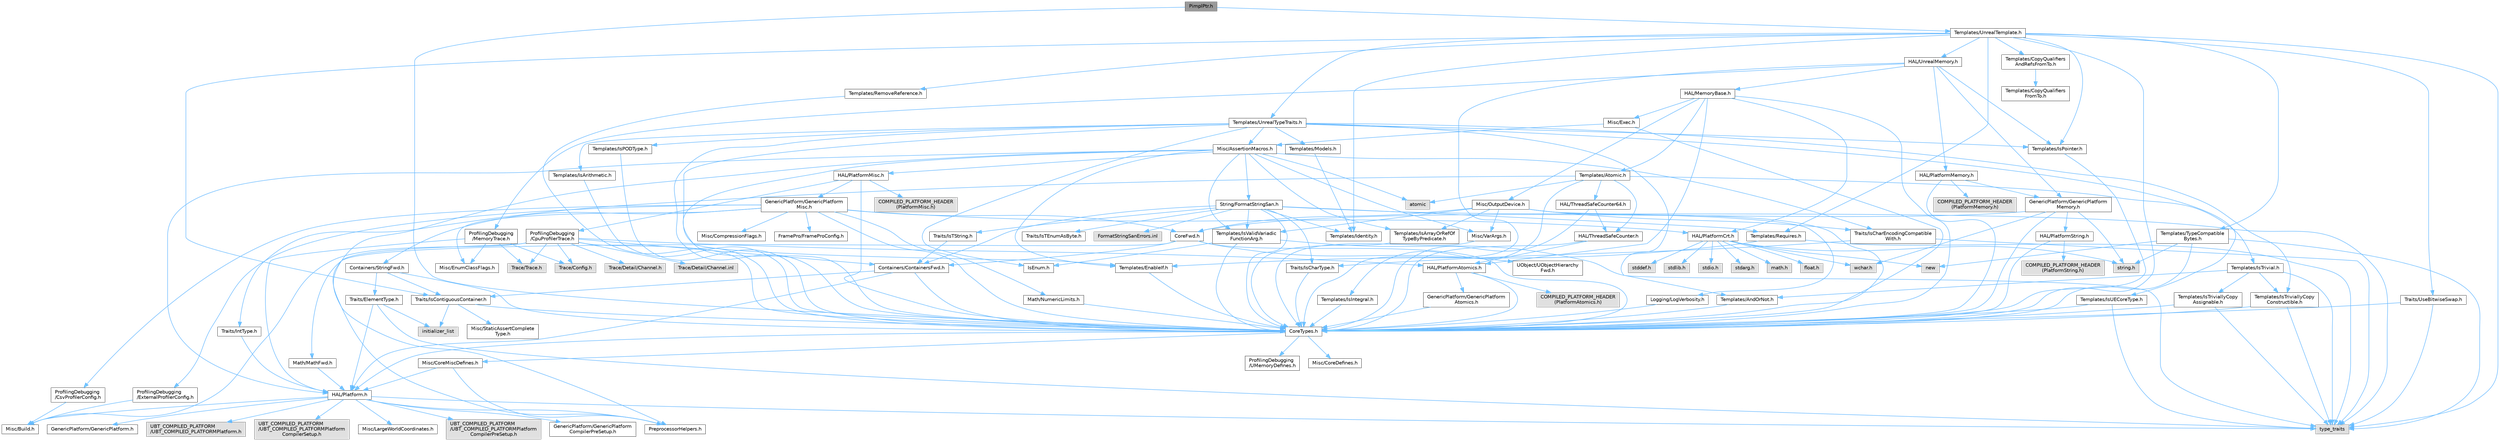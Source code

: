 digraph "PimplPtr.h"
{
 // INTERACTIVE_SVG=YES
 // LATEX_PDF_SIZE
  bgcolor="transparent";
  edge [fontname=Helvetica,fontsize=10,labelfontname=Helvetica,labelfontsize=10];
  node [fontname=Helvetica,fontsize=10,shape=box,height=0.2,width=0.4];
  Node1 [id="Node000001",label="PimplPtr.h",height=0.2,width=0.4,color="gray40", fillcolor="grey60", style="filled", fontcolor="black",tooltip=" "];
  Node1 -> Node2 [id="edge1_Node000001_Node000002",color="steelblue1",style="solid",tooltip=" "];
  Node2 [id="Node000002",label="CoreTypes.h",height=0.2,width=0.4,color="grey40", fillcolor="white", style="filled",URL="$dc/dec/CoreTypes_8h.html",tooltip=" "];
  Node2 -> Node3 [id="edge2_Node000002_Node000003",color="steelblue1",style="solid",tooltip=" "];
  Node3 [id="Node000003",label="HAL/Platform.h",height=0.2,width=0.4,color="grey40", fillcolor="white", style="filled",URL="$d9/dd0/Platform_8h.html",tooltip=" "];
  Node3 -> Node4 [id="edge3_Node000003_Node000004",color="steelblue1",style="solid",tooltip=" "];
  Node4 [id="Node000004",label="Misc/Build.h",height=0.2,width=0.4,color="grey40", fillcolor="white", style="filled",URL="$d3/dbb/Build_8h.html",tooltip=" "];
  Node3 -> Node5 [id="edge4_Node000003_Node000005",color="steelblue1",style="solid",tooltip=" "];
  Node5 [id="Node000005",label="Misc/LargeWorldCoordinates.h",height=0.2,width=0.4,color="grey40", fillcolor="white", style="filled",URL="$d2/dcb/LargeWorldCoordinates_8h.html",tooltip=" "];
  Node3 -> Node6 [id="edge5_Node000003_Node000006",color="steelblue1",style="solid",tooltip=" "];
  Node6 [id="Node000006",label="type_traits",height=0.2,width=0.4,color="grey60", fillcolor="#E0E0E0", style="filled",tooltip=" "];
  Node3 -> Node7 [id="edge6_Node000003_Node000007",color="steelblue1",style="solid",tooltip=" "];
  Node7 [id="Node000007",label="PreprocessorHelpers.h",height=0.2,width=0.4,color="grey40", fillcolor="white", style="filled",URL="$db/ddb/PreprocessorHelpers_8h.html",tooltip=" "];
  Node3 -> Node8 [id="edge7_Node000003_Node000008",color="steelblue1",style="solid",tooltip=" "];
  Node8 [id="Node000008",label="UBT_COMPILED_PLATFORM\l/UBT_COMPILED_PLATFORMPlatform\lCompilerPreSetup.h",height=0.2,width=0.4,color="grey60", fillcolor="#E0E0E0", style="filled",tooltip=" "];
  Node3 -> Node9 [id="edge8_Node000003_Node000009",color="steelblue1",style="solid",tooltip=" "];
  Node9 [id="Node000009",label="GenericPlatform/GenericPlatform\lCompilerPreSetup.h",height=0.2,width=0.4,color="grey40", fillcolor="white", style="filled",URL="$d9/dc8/GenericPlatformCompilerPreSetup_8h.html",tooltip=" "];
  Node3 -> Node10 [id="edge9_Node000003_Node000010",color="steelblue1",style="solid",tooltip=" "];
  Node10 [id="Node000010",label="GenericPlatform/GenericPlatform.h",height=0.2,width=0.4,color="grey40", fillcolor="white", style="filled",URL="$d6/d84/GenericPlatform_8h.html",tooltip=" "];
  Node3 -> Node11 [id="edge10_Node000003_Node000011",color="steelblue1",style="solid",tooltip=" "];
  Node11 [id="Node000011",label="UBT_COMPILED_PLATFORM\l/UBT_COMPILED_PLATFORMPlatform.h",height=0.2,width=0.4,color="grey60", fillcolor="#E0E0E0", style="filled",tooltip=" "];
  Node3 -> Node12 [id="edge11_Node000003_Node000012",color="steelblue1",style="solid",tooltip=" "];
  Node12 [id="Node000012",label="UBT_COMPILED_PLATFORM\l/UBT_COMPILED_PLATFORMPlatform\lCompilerSetup.h",height=0.2,width=0.4,color="grey60", fillcolor="#E0E0E0", style="filled",tooltip=" "];
  Node2 -> Node13 [id="edge12_Node000002_Node000013",color="steelblue1",style="solid",tooltip=" "];
  Node13 [id="Node000013",label="ProfilingDebugging\l/UMemoryDefines.h",height=0.2,width=0.4,color="grey40", fillcolor="white", style="filled",URL="$d2/da2/UMemoryDefines_8h.html",tooltip=" "];
  Node2 -> Node14 [id="edge13_Node000002_Node000014",color="steelblue1",style="solid",tooltip=" "];
  Node14 [id="Node000014",label="Misc/CoreMiscDefines.h",height=0.2,width=0.4,color="grey40", fillcolor="white", style="filled",URL="$da/d38/CoreMiscDefines_8h.html",tooltip=" "];
  Node14 -> Node3 [id="edge14_Node000014_Node000003",color="steelblue1",style="solid",tooltip=" "];
  Node14 -> Node7 [id="edge15_Node000014_Node000007",color="steelblue1",style="solid",tooltip=" "];
  Node2 -> Node15 [id="edge16_Node000002_Node000015",color="steelblue1",style="solid",tooltip=" "];
  Node15 [id="Node000015",label="Misc/CoreDefines.h",height=0.2,width=0.4,color="grey40", fillcolor="white", style="filled",URL="$d3/dd2/CoreDefines_8h.html",tooltip=" "];
  Node1 -> Node16 [id="edge17_Node000001_Node000016",color="steelblue1",style="solid",tooltip=" "];
  Node16 [id="Node000016",label="Templates/UnrealTemplate.h",height=0.2,width=0.4,color="grey40", fillcolor="white", style="filled",URL="$d4/d24/UnrealTemplate_8h.html",tooltip=" "];
  Node16 -> Node2 [id="edge18_Node000016_Node000002",color="steelblue1",style="solid",tooltip=" "];
  Node16 -> Node17 [id="edge19_Node000016_Node000017",color="steelblue1",style="solid",tooltip=" "];
  Node17 [id="Node000017",label="Templates/IsPointer.h",height=0.2,width=0.4,color="grey40", fillcolor="white", style="filled",URL="$d7/d05/IsPointer_8h.html",tooltip=" "];
  Node17 -> Node2 [id="edge20_Node000017_Node000002",color="steelblue1",style="solid",tooltip=" "];
  Node16 -> Node18 [id="edge21_Node000016_Node000018",color="steelblue1",style="solid",tooltip=" "];
  Node18 [id="Node000018",label="HAL/UnrealMemory.h",height=0.2,width=0.4,color="grey40", fillcolor="white", style="filled",URL="$d9/d96/UnrealMemory_8h.html",tooltip=" "];
  Node18 -> Node2 [id="edge22_Node000018_Node000002",color="steelblue1",style="solid",tooltip=" "];
  Node18 -> Node19 [id="edge23_Node000018_Node000019",color="steelblue1",style="solid",tooltip=" "];
  Node19 [id="Node000019",label="GenericPlatform/GenericPlatform\lMemory.h",height=0.2,width=0.4,color="grey40", fillcolor="white", style="filled",URL="$dd/d22/GenericPlatformMemory_8h.html",tooltip=" "];
  Node19 -> Node20 [id="edge24_Node000019_Node000020",color="steelblue1",style="solid",tooltip=" "];
  Node20 [id="Node000020",label="CoreFwd.h",height=0.2,width=0.4,color="grey40", fillcolor="white", style="filled",URL="$d1/d1e/CoreFwd_8h.html",tooltip=" "];
  Node20 -> Node2 [id="edge25_Node000020_Node000002",color="steelblue1",style="solid",tooltip=" "];
  Node20 -> Node21 [id="edge26_Node000020_Node000021",color="steelblue1",style="solid",tooltip=" "];
  Node21 [id="Node000021",label="Containers/ContainersFwd.h",height=0.2,width=0.4,color="grey40", fillcolor="white", style="filled",URL="$d4/d0a/ContainersFwd_8h.html",tooltip=" "];
  Node21 -> Node3 [id="edge27_Node000021_Node000003",color="steelblue1",style="solid",tooltip=" "];
  Node21 -> Node2 [id="edge28_Node000021_Node000002",color="steelblue1",style="solid",tooltip=" "];
  Node21 -> Node22 [id="edge29_Node000021_Node000022",color="steelblue1",style="solid",tooltip=" "];
  Node22 [id="Node000022",label="Traits/IsContiguousContainer.h",height=0.2,width=0.4,color="grey40", fillcolor="white", style="filled",URL="$d5/d3c/IsContiguousContainer_8h.html",tooltip=" "];
  Node22 -> Node2 [id="edge30_Node000022_Node000002",color="steelblue1",style="solid",tooltip=" "];
  Node22 -> Node23 [id="edge31_Node000022_Node000023",color="steelblue1",style="solid",tooltip=" "];
  Node23 [id="Node000023",label="Misc/StaticAssertComplete\lType.h",height=0.2,width=0.4,color="grey40", fillcolor="white", style="filled",URL="$d5/d4e/StaticAssertCompleteType_8h.html",tooltip=" "];
  Node22 -> Node24 [id="edge32_Node000022_Node000024",color="steelblue1",style="solid",tooltip=" "];
  Node24 [id="Node000024",label="initializer_list",height=0.2,width=0.4,color="grey60", fillcolor="#E0E0E0", style="filled",tooltip=" "];
  Node20 -> Node25 [id="edge33_Node000020_Node000025",color="steelblue1",style="solid",tooltip=" "];
  Node25 [id="Node000025",label="Math/MathFwd.h",height=0.2,width=0.4,color="grey40", fillcolor="white", style="filled",URL="$d2/d10/MathFwd_8h.html",tooltip=" "];
  Node25 -> Node3 [id="edge34_Node000025_Node000003",color="steelblue1",style="solid",tooltip=" "];
  Node20 -> Node26 [id="edge35_Node000020_Node000026",color="steelblue1",style="solid",tooltip=" "];
  Node26 [id="Node000026",label="UObject/UObjectHierarchy\lFwd.h",height=0.2,width=0.4,color="grey40", fillcolor="white", style="filled",URL="$d3/d13/UObjectHierarchyFwd_8h.html",tooltip=" "];
  Node19 -> Node2 [id="edge36_Node000019_Node000002",color="steelblue1",style="solid",tooltip=" "];
  Node19 -> Node27 [id="edge37_Node000019_Node000027",color="steelblue1",style="solid",tooltip=" "];
  Node27 [id="Node000027",label="HAL/PlatformString.h",height=0.2,width=0.4,color="grey40", fillcolor="white", style="filled",URL="$db/db5/PlatformString_8h.html",tooltip=" "];
  Node27 -> Node2 [id="edge38_Node000027_Node000002",color="steelblue1",style="solid",tooltip=" "];
  Node27 -> Node28 [id="edge39_Node000027_Node000028",color="steelblue1",style="solid",tooltip=" "];
  Node28 [id="Node000028",label="COMPILED_PLATFORM_HEADER\l(PlatformString.h)",height=0.2,width=0.4,color="grey60", fillcolor="#E0E0E0", style="filled",tooltip=" "];
  Node19 -> Node29 [id="edge40_Node000019_Node000029",color="steelblue1",style="solid",tooltip=" "];
  Node29 [id="Node000029",label="string.h",height=0.2,width=0.4,color="grey60", fillcolor="#E0E0E0", style="filled",tooltip=" "];
  Node19 -> Node30 [id="edge41_Node000019_Node000030",color="steelblue1",style="solid",tooltip=" "];
  Node30 [id="Node000030",label="wchar.h",height=0.2,width=0.4,color="grey60", fillcolor="#E0E0E0", style="filled",tooltip=" "];
  Node18 -> Node31 [id="edge42_Node000018_Node000031",color="steelblue1",style="solid",tooltip=" "];
  Node31 [id="Node000031",label="HAL/MemoryBase.h",height=0.2,width=0.4,color="grey40", fillcolor="white", style="filled",URL="$d6/d9f/MemoryBase_8h.html",tooltip=" "];
  Node31 -> Node2 [id="edge43_Node000031_Node000002",color="steelblue1",style="solid",tooltip=" "];
  Node31 -> Node32 [id="edge44_Node000031_Node000032",color="steelblue1",style="solid",tooltip=" "];
  Node32 [id="Node000032",label="HAL/PlatformAtomics.h",height=0.2,width=0.4,color="grey40", fillcolor="white", style="filled",URL="$d3/d36/PlatformAtomics_8h.html",tooltip=" "];
  Node32 -> Node2 [id="edge45_Node000032_Node000002",color="steelblue1",style="solid",tooltip=" "];
  Node32 -> Node33 [id="edge46_Node000032_Node000033",color="steelblue1",style="solid",tooltip=" "];
  Node33 [id="Node000033",label="GenericPlatform/GenericPlatform\lAtomics.h",height=0.2,width=0.4,color="grey40", fillcolor="white", style="filled",URL="$da/d72/GenericPlatformAtomics_8h.html",tooltip=" "];
  Node33 -> Node2 [id="edge47_Node000033_Node000002",color="steelblue1",style="solid",tooltip=" "];
  Node32 -> Node34 [id="edge48_Node000032_Node000034",color="steelblue1",style="solid",tooltip=" "];
  Node34 [id="Node000034",label="COMPILED_PLATFORM_HEADER\l(PlatformAtomics.h)",height=0.2,width=0.4,color="grey60", fillcolor="#E0E0E0", style="filled",tooltip=" "];
  Node31 -> Node35 [id="edge49_Node000031_Node000035",color="steelblue1",style="solid",tooltip=" "];
  Node35 [id="Node000035",label="HAL/PlatformCrt.h",height=0.2,width=0.4,color="grey40", fillcolor="white", style="filled",URL="$d8/d75/PlatformCrt_8h.html",tooltip=" "];
  Node35 -> Node36 [id="edge50_Node000035_Node000036",color="steelblue1",style="solid",tooltip=" "];
  Node36 [id="Node000036",label="new",height=0.2,width=0.4,color="grey60", fillcolor="#E0E0E0", style="filled",tooltip=" "];
  Node35 -> Node30 [id="edge51_Node000035_Node000030",color="steelblue1",style="solid",tooltip=" "];
  Node35 -> Node37 [id="edge52_Node000035_Node000037",color="steelblue1",style="solid",tooltip=" "];
  Node37 [id="Node000037",label="stddef.h",height=0.2,width=0.4,color="grey60", fillcolor="#E0E0E0", style="filled",tooltip=" "];
  Node35 -> Node38 [id="edge53_Node000035_Node000038",color="steelblue1",style="solid",tooltip=" "];
  Node38 [id="Node000038",label="stdlib.h",height=0.2,width=0.4,color="grey60", fillcolor="#E0E0E0", style="filled",tooltip=" "];
  Node35 -> Node39 [id="edge54_Node000035_Node000039",color="steelblue1",style="solid",tooltip=" "];
  Node39 [id="Node000039",label="stdio.h",height=0.2,width=0.4,color="grey60", fillcolor="#E0E0E0", style="filled",tooltip=" "];
  Node35 -> Node40 [id="edge55_Node000035_Node000040",color="steelblue1",style="solid",tooltip=" "];
  Node40 [id="Node000040",label="stdarg.h",height=0.2,width=0.4,color="grey60", fillcolor="#E0E0E0", style="filled",tooltip=" "];
  Node35 -> Node41 [id="edge56_Node000035_Node000041",color="steelblue1",style="solid",tooltip=" "];
  Node41 [id="Node000041",label="math.h",height=0.2,width=0.4,color="grey60", fillcolor="#E0E0E0", style="filled",tooltip=" "];
  Node35 -> Node42 [id="edge57_Node000035_Node000042",color="steelblue1",style="solid",tooltip=" "];
  Node42 [id="Node000042",label="float.h",height=0.2,width=0.4,color="grey60", fillcolor="#E0E0E0", style="filled",tooltip=" "];
  Node35 -> Node29 [id="edge58_Node000035_Node000029",color="steelblue1",style="solid",tooltip=" "];
  Node31 -> Node43 [id="edge59_Node000031_Node000043",color="steelblue1",style="solid",tooltip=" "];
  Node43 [id="Node000043",label="Misc/Exec.h",height=0.2,width=0.4,color="grey40", fillcolor="white", style="filled",URL="$de/ddb/Exec_8h.html",tooltip=" "];
  Node43 -> Node2 [id="edge60_Node000043_Node000002",color="steelblue1",style="solid",tooltip=" "];
  Node43 -> Node44 [id="edge61_Node000043_Node000044",color="steelblue1",style="solid",tooltip=" "];
  Node44 [id="Node000044",label="Misc/AssertionMacros.h",height=0.2,width=0.4,color="grey40", fillcolor="white", style="filled",URL="$d0/dfa/AssertionMacros_8h.html",tooltip=" "];
  Node44 -> Node2 [id="edge62_Node000044_Node000002",color="steelblue1",style="solid",tooltip=" "];
  Node44 -> Node3 [id="edge63_Node000044_Node000003",color="steelblue1",style="solid",tooltip=" "];
  Node44 -> Node45 [id="edge64_Node000044_Node000045",color="steelblue1",style="solid",tooltip=" "];
  Node45 [id="Node000045",label="HAL/PlatformMisc.h",height=0.2,width=0.4,color="grey40", fillcolor="white", style="filled",URL="$d0/df5/PlatformMisc_8h.html",tooltip=" "];
  Node45 -> Node2 [id="edge65_Node000045_Node000002",color="steelblue1",style="solid",tooltip=" "];
  Node45 -> Node46 [id="edge66_Node000045_Node000046",color="steelblue1",style="solid",tooltip=" "];
  Node46 [id="Node000046",label="GenericPlatform/GenericPlatform\lMisc.h",height=0.2,width=0.4,color="grey40", fillcolor="white", style="filled",URL="$db/d9a/GenericPlatformMisc_8h.html",tooltip=" "];
  Node46 -> Node47 [id="edge67_Node000046_Node000047",color="steelblue1",style="solid",tooltip=" "];
  Node47 [id="Node000047",label="Containers/StringFwd.h",height=0.2,width=0.4,color="grey40", fillcolor="white", style="filled",URL="$df/d37/StringFwd_8h.html",tooltip=" "];
  Node47 -> Node2 [id="edge68_Node000047_Node000002",color="steelblue1",style="solid",tooltip=" "];
  Node47 -> Node48 [id="edge69_Node000047_Node000048",color="steelblue1",style="solid",tooltip=" "];
  Node48 [id="Node000048",label="Traits/ElementType.h",height=0.2,width=0.4,color="grey40", fillcolor="white", style="filled",URL="$d5/d4f/ElementType_8h.html",tooltip=" "];
  Node48 -> Node3 [id="edge70_Node000048_Node000003",color="steelblue1",style="solid",tooltip=" "];
  Node48 -> Node24 [id="edge71_Node000048_Node000024",color="steelblue1",style="solid",tooltip=" "];
  Node48 -> Node6 [id="edge72_Node000048_Node000006",color="steelblue1",style="solid",tooltip=" "];
  Node47 -> Node22 [id="edge73_Node000047_Node000022",color="steelblue1",style="solid",tooltip=" "];
  Node46 -> Node20 [id="edge74_Node000046_Node000020",color="steelblue1",style="solid",tooltip=" "];
  Node46 -> Node2 [id="edge75_Node000046_Node000002",color="steelblue1",style="solid",tooltip=" "];
  Node46 -> Node49 [id="edge76_Node000046_Node000049",color="steelblue1",style="solid",tooltip=" "];
  Node49 [id="Node000049",label="FramePro/FrameProConfig.h",height=0.2,width=0.4,color="grey40", fillcolor="white", style="filled",URL="$d7/d90/FrameProConfig_8h.html",tooltip=" "];
  Node46 -> Node35 [id="edge77_Node000046_Node000035",color="steelblue1",style="solid",tooltip=" "];
  Node46 -> Node50 [id="edge78_Node000046_Node000050",color="steelblue1",style="solid",tooltip=" "];
  Node50 [id="Node000050",label="Math/NumericLimits.h",height=0.2,width=0.4,color="grey40", fillcolor="white", style="filled",URL="$df/d1b/NumericLimits_8h.html",tooltip=" "];
  Node50 -> Node2 [id="edge79_Node000050_Node000002",color="steelblue1",style="solid",tooltip=" "];
  Node46 -> Node51 [id="edge80_Node000046_Node000051",color="steelblue1",style="solid",tooltip=" "];
  Node51 [id="Node000051",label="Misc/CompressionFlags.h",height=0.2,width=0.4,color="grey40", fillcolor="white", style="filled",URL="$d9/d76/CompressionFlags_8h.html",tooltip=" "];
  Node46 -> Node52 [id="edge81_Node000046_Node000052",color="steelblue1",style="solid",tooltip=" "];
  Node52 [id="Node000052",label="Misc/EnumClassFlags.h",height=0.2,width=0.4,color="grey40", fillcolor="white", style="filled",URL="$d8/de7/EnumClassFlags_8h.html",tooltip=" "];
  Node46 -> Node53 [id="edge82_Node000046_Node000053",color="steelblue1",style="solid",tooltip=" "];
  Node53 [id="Node000053",label="ProfilingDebugging\l/CsvProfilerConfig.h",height=0.2,width=0.4,color="grey40", fillcolor="white", style="filled",URL="$d3/d88/CsvProfilerConfig_8h.html",tooltip=" "];
  Node53 -> Node4 [id="edge83_Node000053_Node000004",color="steelblue1",style="solid",tooltip=" "];
  Node46 -> Node54 [id="edge84_Node000046_Node000054",color="steelblue1",style="solid",tooltip=" "];
  Node54 [id="Node000054",label="ProfilingDebugging\l/ExternalProfilerConfig.h",height=0.2,width=0.4,color="grey40", fillcolor="white", style="filled",URL="$d3/dbb/ExternalProfilerConfig_8h.html",tooltip=" "];
  Node54 -> Node4 [id="edge85_Node000054_Node000004",color="steelblue1",style="solid",tooltip=" "];
  Node45 -> Node55 [id="edge86_Node000045_Node000055",color="steelblue1",style="solid",tooltip=" "];
  Node55 [id="Node000055",label="COMPILED_PLATFORM_HEADER\l(PlatformMisc.h)",height=0.2,width=0.4,color="grey60", fillcolor="#E0E0E0", style="filled",tooltip=" "];
  Node45 -> Node56 [id="edge87_Node000045_Node000056",color="steelblue1",style="solid",tooltip=" "];
  Node56 [id="Node000056",label="ProfilingDebugging\l/CpuProfilerTrace.h",height=0.2,width=0.4,color="grey40", fillcolor="white", style="filled",URL="$da/dcb/CpuProfilerTrace_8h.html",tooltip=" "];
  Node56 -> Node2 [id="edge88_Node000056_Node000002",color="steelblue1",style="solid",tooltip=" "];
  Node56 -> Node21 [id="edge89_Node000056_Node000021",color="steelblue1",style="solid",tooltip=" "];
  Node56 -> Node32 [id="edge90_Node000056_Node000032",color="steelblue1",style="solid",tooltip=" "];
  Node56 -> Node7 [id="edge91_Node000056_Node000007",color="steelblue1",style="solid",tooltip=" "];
  Node56 -> Node4 [id="edge92_Node000056_Node000004",color="steelblue1",style="solid",tooltip=" "];
  Node56 -> Node57 [id="edge93_Node000056_Node000057",color="steelblue1",style="solid",tooltip=" "];
  Node57 [id="Node000057",label="Trace/Config.h",height=0.2,width=0.4,color="grey60", fillcolor="#E0E0E0", style="filled",tooltip=" "];
  Node56 -> Node58 [id="edge94_Node000056_Node000058",color="steelblue1",style="solid",tooltip=" "];
  Node58 [id="Node000058",label="Trace/Detail/Channel.h",height=0.2,width=0.4,color="grey60", fillcolor="#E0E0E0", style="filled",tooltip=" "];
  Node56 -> Node59 [id="edge95_Node000056_Node000059",color="steelblue1",style="solid",tooltip=" "];
  Node59 [id="Node000059",label="Trace/Detail/Channel.inl",height=0.2,width=0.4,color="grey60", fillcolor="#E0E0E0", style="filled",tooltip=" "];
  Node56 -> Node60 [id="edge96_Node000056_Node000060",color="steelblue1",style="solid",tooltip=" "];
  Node60 [id="Node000060",label="Trace/Trace.h",height=0.2,width=0.4,color="grey60", fillcolor="#E0E0E0", style="filled",tooltip=" "];
  Node44 -> Node7 [id="edge97_Node000044_Node000007",color="steelblue1",style="solid",tooltip=" "];
  Node44 -> Node61 [id="edge98_Node000044_Node000061",color="steelblue1",style="solid",tooltip=" "];
  Node61 [id="Node000061",label="Templates/EnableIf.h",height=0.2,width=0.4,color="grey40", fillcolor="white", style="filled",URL="$d7/d60/EnableIf_8h.html",tooltip=" "];
  Node61 -> Node2 [id="edge99_Node000061_Node000002",color="steelblue1",style="solid",tooltip=" "];
  Node44 -> Node62 [id="edge100_Node000044_Node000062",color="steelblue1",style="solid",tooltip=" "];
  Node62 [id="Node000062",label="Templates/IsArrayOrRefOf\lTypeByPredicate.h",height=0.2,width=0.4,color="grey40", fillcolor="white", style="filled",URL="$d6/da1/IsArrayOrRefOfTypeByPredicate_8h.html",tooltip=" "];
  Node62 -> Node2 [id="edge101_Node000062_Node000002",color="steelblue1",style="solid",tooltip=" "];
  Node44 -> Node63 [id="edge102_Node000044_Node000063",color="steelblue1",style="solid",tooltip=" "];
  Node63 [id="Node000063",label="Templates/IsValidVariadic\lFunctionArg.h",height=0.2,width=0.4,color="grey40", fillcolor="white", style="filled",URL="$d0/dc8/IsValidVariadicFunctionArg_8h.html",tooltip=" "];
  Node63 -> Node2 [id="edge103_Node000063_Node000002",color="steelblue1",style="solid",tooltip=" "];
  Node63 -> Node64 [id="edge104_Node000063_Node000064",color="steelblue1",style="solid",tooltip=" "];
  Node64 [id="Node000064",label="IsEnum.h",height=0.2,width=0.4,color="grey40", fillcolor="white", style="filled",URL="$d4/de5/IsEnum_8h.html",tooltip=" "];
  Node63 -> Node6 [id="edge105_Node000063_Node000006",color="steelblue1",style="solid",tooltip=" "];
  Node44 -> Node65 [id="edge106_Node000044_Node000065",color="steelblue1",style="solid",tooltip=" "];
  Node65 [id="Node000065",label="Traits/IsCharEncodingCompatible\lWith.h",height=0.2,width=0.4,color="grey40", fillcolor="white", style="filled",URL="$df/dd1/IsCharEncodingCompatibleWith_8h.html",tooltip=" "];
  Node65 -> Node6 [id="edge107_Node000065_Node000006",color="steelblue1",style="solid",tooltip=" "];
  Node65 -> Node66 [id="edge108_Node000065_Node000066",color="steelblue1",style="solid",tooltip=" "];
  Node66 [id="Node000066",label="Traits/IsCharType.h",height=0.2,width=0.4,color="grey40", fillcolor="white", style="filled",URL="$db/d51/IsCharType_8h.html",tooltip=" "];
  Node66 -> Node2 [id="edge109_Node000066_Node000002",color="steelblue1",style="solid",tooltip=" "];
  Node44 -> Node67 [id="edge110_Node000044_Node000067",color="steelblue1",style="solid",tooltip=" "];
  Node67 [id="Node000067",label="Misc/VarArgs.h",height=0.2,width=0.4,color="grey40", fillcolor="white", style="filled",URL="$d5/d6f/VarArgs_8h.html",tooltip=" "];
  Node67 -> Node2 [id="edge111_Node000067_Node000002",color="steelblue1",style="solid",tooltip=" "];
  Node44 -> Node68 [id="edge112_Node000044_Node000068",color="steelblue1",style="solid",tooltip=" "];
  Node68 [id="Node000068",label="String/FormatStringSan.h",height=0.2,width=0.4,color="grey40", fillcolor="white", style="filled",URL="$d3/d8b/FormatStringSan_8h.html",tooltip=" "];
  Node68 -> Node6 [id="edge113_Node000068_Node000006",color="steelblue1",style="solid",tooltip=" "];
  Node68 -> Node2 [id="edge114_Node000068_Node000002",color="steelblue1",style="solid",tooltip=" "];
  Node68 -> Node69 [id="edge115_Node000068_Node000069",color="steelblue1",style="solid",tooltip=" "];
  Node69 [id="Node000069",label="Templates/Requires.h",height=0.2,width=0.4,color="grey40", fillcolor="white", style="filled",URL="$dc/d96/Requires_8h.html",tooltip=" "];
  Node69 -> Node61 [id="edge116_Node000069_Node000061",color="steelblue1",style="solid",tooltip=" "];
  Node69 -> Node6 [id="edge117_Node000069_Node000006",color="steelblue1",style="solid",tooltip=" "];
  Node68 -> Node70 [id="edge118_Node000068_Node000070",color="steelblue1",style="solid",tooltip=" "];
  Node70 [id="Node000070",label="Templates/Identity.h",height=0.2,width=0.4,color="grey40", fillcolor="white", style="filled",URL="$d0/dd5/Identity_8h.html",tooltip=" "];
  Node68 -> Node63 [id="edge119_Node000068_Node000063",color="steelblue1",style="solid",tooltip=" "];
  Node68 -> Node66 [id="edge120_Node000068_Node000066",color="steelblue1",style="solid",tooltip=" "];
  Node68 -> Node71 [id="edge121_Node000068_Node000071",color="steelblue1",style="solid",tooltip=" "];
  Node71 [id="Node000071",label="Traits/IsTEnumAsByte.h",height=0.2,width=0.4,color="grey40", fillcolor="white", style="filled",URL="$d1/de6/IsTEnumAsByte_8h.html",tooltip=" "];
  Node68 -> Node72 [id="edge122_Node000068_Node000072",color="steelblue1",style="solid",tooltip=" "];
  Node72 [id="Node000072",label="Traits/IsTString.h",height=0.2,width=0.4,color="grey40", fillcolor="white", style="filled",URL="$d0/df8/IsTString_8h.html",tooltip=" "];
  Node72 -> Node21 [id="edge123_Node000072_Node000021",color="steelblue1",style="solid",tooltip=" "];
  Node68 -> Node21 [id="edge124_Node000068_Node000021",color="steelblue1",style="solid",tooltip=" "];
  Node68 -> Node73 [id="edge125_Node000068_Node000073",color="steelblue1",style="solid",tooltip=" "];
  Node73 [id="Node000073",label="FormatStringSanErrors.inl",height=0.2,width=0.4,color="grey60", fillcolor="#E0E0E0", style="filled",tooltip=" "];
  Node44 -> Node74 [id="edge126_Node000044_Node000074",color="steelblue1",style="solid",tooltip=" "];
  Node74 [id="Node000074",label="atomic",height=0.2,width=0.4,color="grey60", fillcolor="#E0E0E0", style="filled",tooltip=" "];
  Node31 -> Node75 [id="edge127_Node000031_Node000075",color="steelblue1",style="solid",tooltip=" "];
  Node75 [id="Node000075",label="Misc/OutputDevice.h",height=0.2,width=0.4,color="grey40", fillcolor="white", style="filled",URL="$d7/d32/OutputDevice_8h.html",tooltip=" "];
  Node75 -> Node20 [id="edge128_Node000075_Node000020",color="steelblue1",style="solid",tooltip=" "];
  Node75 -> Node2 [id="edge129_Node000075_Node000002",color="steelblue1",style="solid",tooltip=" "];
  Node75 -> Node76 [id="edge130_Node000075_Node000076",color="steelblue1",style="solid",tooltip=" "];
  Node76 [id="Node000076",label="Logging/LogVerbosity.h",height=0.2,width=0.4,color="grey40", fillcolor="white", style="filled",URL="$d2/d8f/LogVerbosity_8h.html",tooltip=" "];
  Node76 -> Node2 [id="edge131_Node000076_Node000002",color="steelblue1",style="solid",tooltip=" "];
  Node75 -> Node67 [id="edge132_Node000075_Node000067",color="steelblue1",style="solid",tooltip=" "];
  Node75 -> Node62 [id="edge133_Node000075_Node000062",color="steelblue1",style="solid",tooltip=" "];
  Node75 -> Node63 [id="edge134_Node000075_Node000063",color="steelblue1",style="solid",tooltip=" "];
  Node75 -> Node65 [id="edge135_Node000075_Node000065",color="steelblue1",style="solid",tooltip=" "];
  Node31 -> Node77 [id="edge136_Node000031_Node000077",color="steelblue1",style="solid",tooltip=" "];
  Node77 [id="Node000077",label="Templates/Atomic.h",height=0.2,width=0.4,color="grey40", fillcolor="white", style="filled",URL="$d3/d91/Atomic_8h.html",tooltip=" "];
  Node77 -> Node78 [id="edge137_Node000077_Node000078",color="steelblue1",style="solid",tooltip=" "];
  Node78 [id="Node000078",label="HAL/ThreadSafeCounter.h",height=0.2,width=0.4,color="grey40", fillcolor="white", style="filled",URL="$dc/dc9/ThreadSafeCounter_8h.html",tooltip=" "];
  Node78 -> Node2 [id="edge138_Node000078_Node000002",color="steelblue1",style="solid",tooltip=" "];
  Node78 -> Node32 [id="edge139_Node000078_Node000032",color="steelblue1",style="solid",tooltip=" "];
  Node77 -> Node79 [id="edge140_Node000077_Node000079",color="steelblue1",style="solid",tooltip=" "];
  Node79 [id="Node000079",label="HAL/ThreadSafeCounter64.h",height=0.2,width=0.4,color="grey40", fillcolor="white", style="filled",URL="$d0/d12/ThreadSafeCounter64_8h.html",tooltip=" "];
  Node79 -> Node2 [id="edge141_Node000079_Node000002",color="steelblue1",style="solid",tooltip=" "];
  Node79 -> Node78 [id="edge142_Node000079_Node000078",color="steelblue1",style="solid",tooltip=" "];
  Node77 -> Node80 [id="edge143_Node000077_Node000080",color="steelblue1",style="solid",tooltip=" "];
  Node80 [id="Node000080",label="Templates/IsIntegral.h",height=0.2,width=0.4,color="grey40", fillcolor="white", style="filled",URL="$da/d64/IsIntegral_8h.html",tooltip=" "];
  Node80 -> Node2 [id="edge144_Node000080_Node000002",color="steelblue1",style="solid",tooltip=" "];
  Node77 -> Node81 [id="edge145_Node000077_Node000081",color="steelblue1",style="solid",tooltip=" "];
  Node81 [id="Node000081",label="Templates/IsTrivial.h",height=0.2,width=0.4,color="grey40", fillcolor="white", style="filled",URL="$da/d4c/IsTrivial_8h.html",tooltip=" "];
  Node81 -> Node82 [id="edge146_Node000081_Node000082",color="steelblue1",style="solid",tooltip=" "];
  Node82 [id="Node000082",label="Templates/AndOrNot.h",height=0.2,width=0.4,color="grey40", fillcolor="white", style="filled",URL="$db/d0a/AndOrNot_8h.html",tooltip=" "];
  Node82 -> Node2 [id="edge147_Node000082_Node000002",color="steelblue1",style="solid",tooltip=" "];
  Node81 -> Node83 [id="edge148_Node000081_Node000083",color="steelblue1",style="solid",tooltip=" "];
  Node83 [id="Node000083",label="Templates/IsTriviallyCopy\lConstructible.h",height=0.2,width=0.4,color="grey40", fillcolor="white", style="filled",URL="$d3/d78/IsTriviallyCopyConstructible_8h.html",tooltip=" "];
  Node83 -> Node2 [id="edge149_Node000083_Node000002",color="steelblue1",style="solid",tooltip=" "];
  Node83 -> Node6 [id="edge150_Node000083_Node000006",color="steelblue1",style="solid",tooltip=" "];
  Node81 -> Node84 [id="edge151_Node000081_Node000084",color="steelblue1",style="solid",tooltip=" "];
  Node84 [id="Node000084",label="Templates/IsTriviallyCopy\lAssignable.h",height=0.2,width=0.4,color="grey40", fillcolor="white", style="filled",URL="$d2/df2/IsTriviallyCopyAssignable_8h.html",tooltip=" "];
  Node84 -> Node2 [id="edge152_Node000084_Node000002",color="steelblue1",style="solid",tooltip=" "];
  Node84 -> Node6 [id="edge153_Node000084_Node000006",color="steelblue1",style="solid",tooltip=" "];
  Node81 -> Node6 [id="edge154_Node000081_Node000006",color="steelblue1",style="solid",tooltip=" "];
  Node77 -> Node85 [id="edge155_Node000077_Node000085",color="steelblue1",style="solid",tooltip=" "];
  Node85 [id="Node000085",label="Traits/IntType.h",height=0.2,width=0.4,color="grey40", fillcolor="white", style="filled",URL="$d7/deb/IntType_8h.html",tooltip=" "];
  Node85 -> Node3 [id="edge156_Node000085_Node000003",color="steelblue1",style="solid",tooltip=" "];
  Node77 -> Node74 [id="edge157_Node000077_Node000074",color="steelblue1",style="solid",tooltip=" "];
  Node18 -> Node86 [id="edge158_Node000018_Node000086",color="steelblue1",style="solid",tooltip=" "];
  Node86 [id="Node000086",label="HAL/PlatformMemory.h",height=0.2,width=0.4,color="grey40", fillcolor="white", style="filled",URL="$de/d68/PlatformMemory_8h.html",tooltip=" "];
  Node86 -> Node2 [id="edge159_Node000086_Node000002",color="steelblue1",style="solid",tooltip=" "];
  Node86 -> Node19 [id="edge160_Node000086_Node000019",color="steelblue1",style="solid",tooltip=" "];
  Node86 -> Node87 [id="edge161_Node000086_Node000087",color="steelblue1",style="solid",tooltip=" "];
  Node87 [id="Node000087",label="COMPILED_PLATFORM_HEADER\l(PlatformMemory.h)",height=0.2,width=0.4,color="grey60", fillcolor="#E0E0E0", style="filled",tooltip=" "];
  Node18 -> Node88 [id="edge162_Node000018_Node000088",color="steelblue1",style="solid",tooltip=" "];
  Node88 [id="Node000088",label="ProfilingDebugging\l/MemoryTrace.h",height=0.2,width=0.4,color="grey40", fillcolor="white", style="filled",URL="$da/dd7/MemoryTrace_8h.html",tooltip=" "];
  Node88 -> Node3 [id="edge163_Node000088_Node000003",color="steelblue1",style="solid",tooltip=" "];
  Node88 -> Node52 [id="edge164_Node000088_Node000052",color="steelblue1",style="solid",tooltip=" "];
  Node88 -> Node57 [id="edge165_Node000088_Node000057",color="steelblue1",style="solid",tooltip=" "];
  Node88 -> Node60 [id="edge166_Node000088_Node000060",color="steelblue1",style="solid",tooltip=" "];
  Node18 -> Node17 [id="edge167_Node000018_Node000017",color="steelblue1",style="solid",tooltip=" "];
  Node16 -> Node89 [id="edge168_Node000016_Node000089",color="steelblue1",style="solid",tooltip=" "];
  Node89 [id="Node000089",label="Templates/CopyQualifiers\lAndRefsFromTo.h",height=0.2,width=0.4,color="grey40", fillcolor="white", style="filled",URL="$d3/db3/CopyQualifiersAndRefsFromTo_8h.html",tooltip=" "];
  Node89 -> Node90 [id="edge169_Node000089_Node000090",color="steelblue1",style="solid",tooltip=" "];
  Node90 [id="Node000090",label="Templates/CopyQualifiers\lFromTo.h",height=0.2,width=0.4,color="grey40", fillcolor="white", style="filled",URL="$d5/db4/CopyQualifiersFromTo_8h.html",tooltip=" "];
  Node16 -> Node91 [id="edge170_Node000016_Node000091",color="steelblue1",style="solid",tooltip=" "];
  Node91 [id="Node000091",label="Templates/UnrealTypeTraits.h",height=0.2,width=0.4,color="grey40", fillcolor="white", style="filled",URL="$d2/d2d/UnrealTypeTraits_8h.html",tooltip=" "];
  Node91 -> Node2 [id="edge171_Node000091_Node000002",color="steelblue1",style="solid",tooltip=" "];
  Node91 -> Node17 [id="edge172_Node000091_Node000017",color="steelblue1",style="solid",tooltip=" "];
  Node91 -> Node44 [id="edge173_Node000091_Node000044",color="steelblue1",style="solid",tooltip=" "];
  Node91 -> Node82 [id="edge174_Node000091_Node000082",color="steelblue1",style="solid",tooltip=" "];
  Node91 -> Node61 [id="edge175_Node000091_Node000061",color="steelblue1",style="solid",tooltip=" "];
  Node91 -> Node92 [id="edge176_Node000091_Node000092",color="steelblue1",style="solid",tooltip=" "];
  Node92 [id="Node000092",label="Templates/IsArithmetic.h",height=0.2,width=0.4,color="grey40", fillcolor="white", style="filled",URL="$d2/d5d/IsArithmetic_8h.html",tooltip=" "];
  Node92 -> Node2 [id="edge177_Node000092_Node000002",color="steelblue1",style="solid",tooltip=" "];
  Node91 -> Node64 [id="edge178_Node000091_Node000064",color="steelblue1",style="solid",tooltip=" "];
  Node91 -> Node93 [id="edge179_Node000091_Node000093",color="steelblue1",style="solid",tooltip=" "];
  Node93 [id="Node000093",label="Templates/Models.h",height=0.2,width=0.4,color="grey40", fillcolor="white", style="filled",URL="$d3/d0c/Models_8h.html",tooltip=" "];
  Node93 -> Node70 [id="edge180_Node000093_Node000070",color="steelblue1",style="solid",tooltip=" "];
  Node91 -> Node94 [id="edge181_Node000091_Node000094",color="steelblue1",style="solid",tooltip=" "];
  Node94 [id="Node000094",label="Templates/IsPODType.h",height=0.2,width=0.4,color="grey40", fillcolor="white", style="filled",URL="$d7/db1/IsPODType_8h.html",tooltip=" "];
  Node94 -> Node2 [id="edge182_Node000094_Node000002",color="steelblue1",style="solid",tooltip=" "];
  Node91 -> Node95 [id="edge183_Node000091_Node000095",color="steelblue1",style="solid",tooltip=" "];
  Node95 [id="Node000095",label="Templates/IsUECoreType.h",height=0.2,width=0.4,color="grey40", fillcolor="white", style="filled",URL="$d1/db8/IsUECoreType_8h.html",tooltip=" "];
  Node95 -> Node2 [id="edge184_Node000095_Node000002",color="steelblue1",style="solid",tooltip=" "];
  Node95 -> Node6 [id="edge185_Node000095_Node000006",color="steelblue1",style="solid",tooltip=" "];
  Node91 -> Node83 [id="edge186_Node000091_Node000083",color="steelblue1",style="solid",tooltip=" "];
  Node16 -> Node96 [id="edge187_Node000016_Node000096",color="steelblue1",style="solid",tooltip=" "];
  Node96 [id="Node000096",label="Templates/RemoveReference.h",height=0.2,width=0.4,color="grey40", fillcolor="white", style="filled",URL="$da/dbe/RemoveReference_8h.html",tooltip=" "];
  Node96 -> Node2 [id="edge188_Node000096_Node000002",color="steelblue1",style="solid",tooltip=" "];
  Node16 -> Node69 [id="edge189_Node000016_Node000069",color="steelblue1",style="solid",tooltip=" "];
  Node16 -> Node97 [id="edge190_Node000016_Node000097",color="steelblue1",style="solid",tooltip=" "];
  Node97 [id="Node000097",label="Templates/TypeCompatible\lBytes.h",height=0.2,width=0.4,color="grey40", fillcolor="white", style="filled",URL="$df/d0a/TypeCompatibleBytes_8h.html",tooltip=" "];
  Node97 -> Node2 [id="edge191_Node000097_Node000002",color="steelblue1",style="solid",tooltip=" "];
  Node97 -> Node29 [id="edge192_Node000097_Node000029",color="steelblue1",style="solid",tooltip=" "];
  Node97 -> Node36 [id="edge193_Node000097_Node000036",color="steelblue1",style="solid",tooltip=" "];
  Node97 -> Node6 [id="edge194_Node000097_Node000006",color="steelblue1",style="solid",tooltip=" "];
  Node16 -> Node70 [id="edge195_Node000016_Node000070",color="steelblue1",style="solid",tooltip=" "];
  Node16 -> Node22 [id="edge196_Node000016_Node000022",color="steelblue1",style="solid",tooltip=" "];
  Node16 -> Node98 [id="edge197_Node000016_Node000098",color="steelblue1",style="solid",tooltip=" "];
  Node98 [id="Node000098",label="Traits/UseBitwiseSwap.h",height=0.2,width=0.4,color="grey40", fillcolor="white", style="filled",URL="$db/df3/UseBitwiseSwap_8h.html",tooltip=" "];
  Node98 -> Node2 [id="edge198_Node000098_Node000002",color="steelblue1",style="solid",tooltip=" "];
  Node98 -> Node6 [id="edge199_Node000098_Node000006",color="steelblue1",style="solid",tooltip=" "];
  Node16 -> Node6 [id="edge200_Node000016_Node000006",color="steelblue1",style="solid",tooltip=" "];
}
